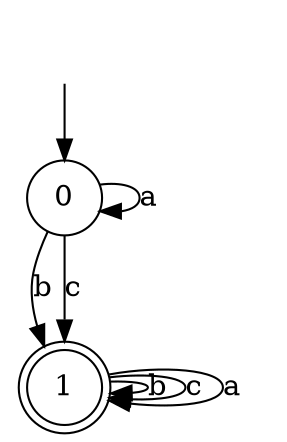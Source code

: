 digraph g {
__start [label=""shape=none]
	0[shape="circle" label="0"]
	1[shape="doublecircle" label="1"]
__start -> 0
	0->1 [label="b"]
	0->1 [label="c"]
	0->0 [label="a"]
	1->1 [label="b"]
	1->1 [label="c"]
	1->1 [label="a"]
}
